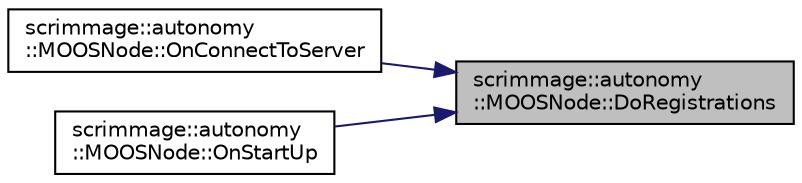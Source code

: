 digraph "scrimmage::autonomy::MOOSNode::DoRegistrations"
{
 // LATEX_PDF_SIZE
  edge [fontname="Helvetica",fontsize="10",labelfontname="Helvetica",labelfontsize="10"];
  node [fontname="Helvetica",fontsize="10",shape=record];
  rankdir="RL";
  Node1 [label="scrimmage::autonomy\l::MOOSNode::DoRegistrations",height=0.2,width=0.4,color="black", fillcolor="grey75", style="filled", fontcolor="black",tooltip=" "];
  Node1 -> Node2 [dir="back",color="midnightblue",fontsize="10",style="solid",fontname="Helvetica"];
  Node2 [label="scrimmage::autonomy\l::MOOSNode::OnConnectToServer",height=0.2,width=0.4,color="black", fillcolor="white", style="filled",URL="$classscrimmage_1_1autonomy_1_1MOOSNode.html#a2f3a08813bf78e78a1ee0cbca6b7b911",tooltip=" "];
  Node1 -> Node3 [dir="back",color="midnightblue",fontsize="10",style="solid",fontname="Helvetica"];
  Node3 [label="scrimmage::autonomy\l::MOOSNode::OnStartUp",height=0.2,width=0.4,color="black", fillcolor="white", style="filled",URL="$classscrimmage_1_1autonomy_1_1MOOSNode.html#a35680498827593dbf5ec862e43e57b51",tooltip=" "];
}
